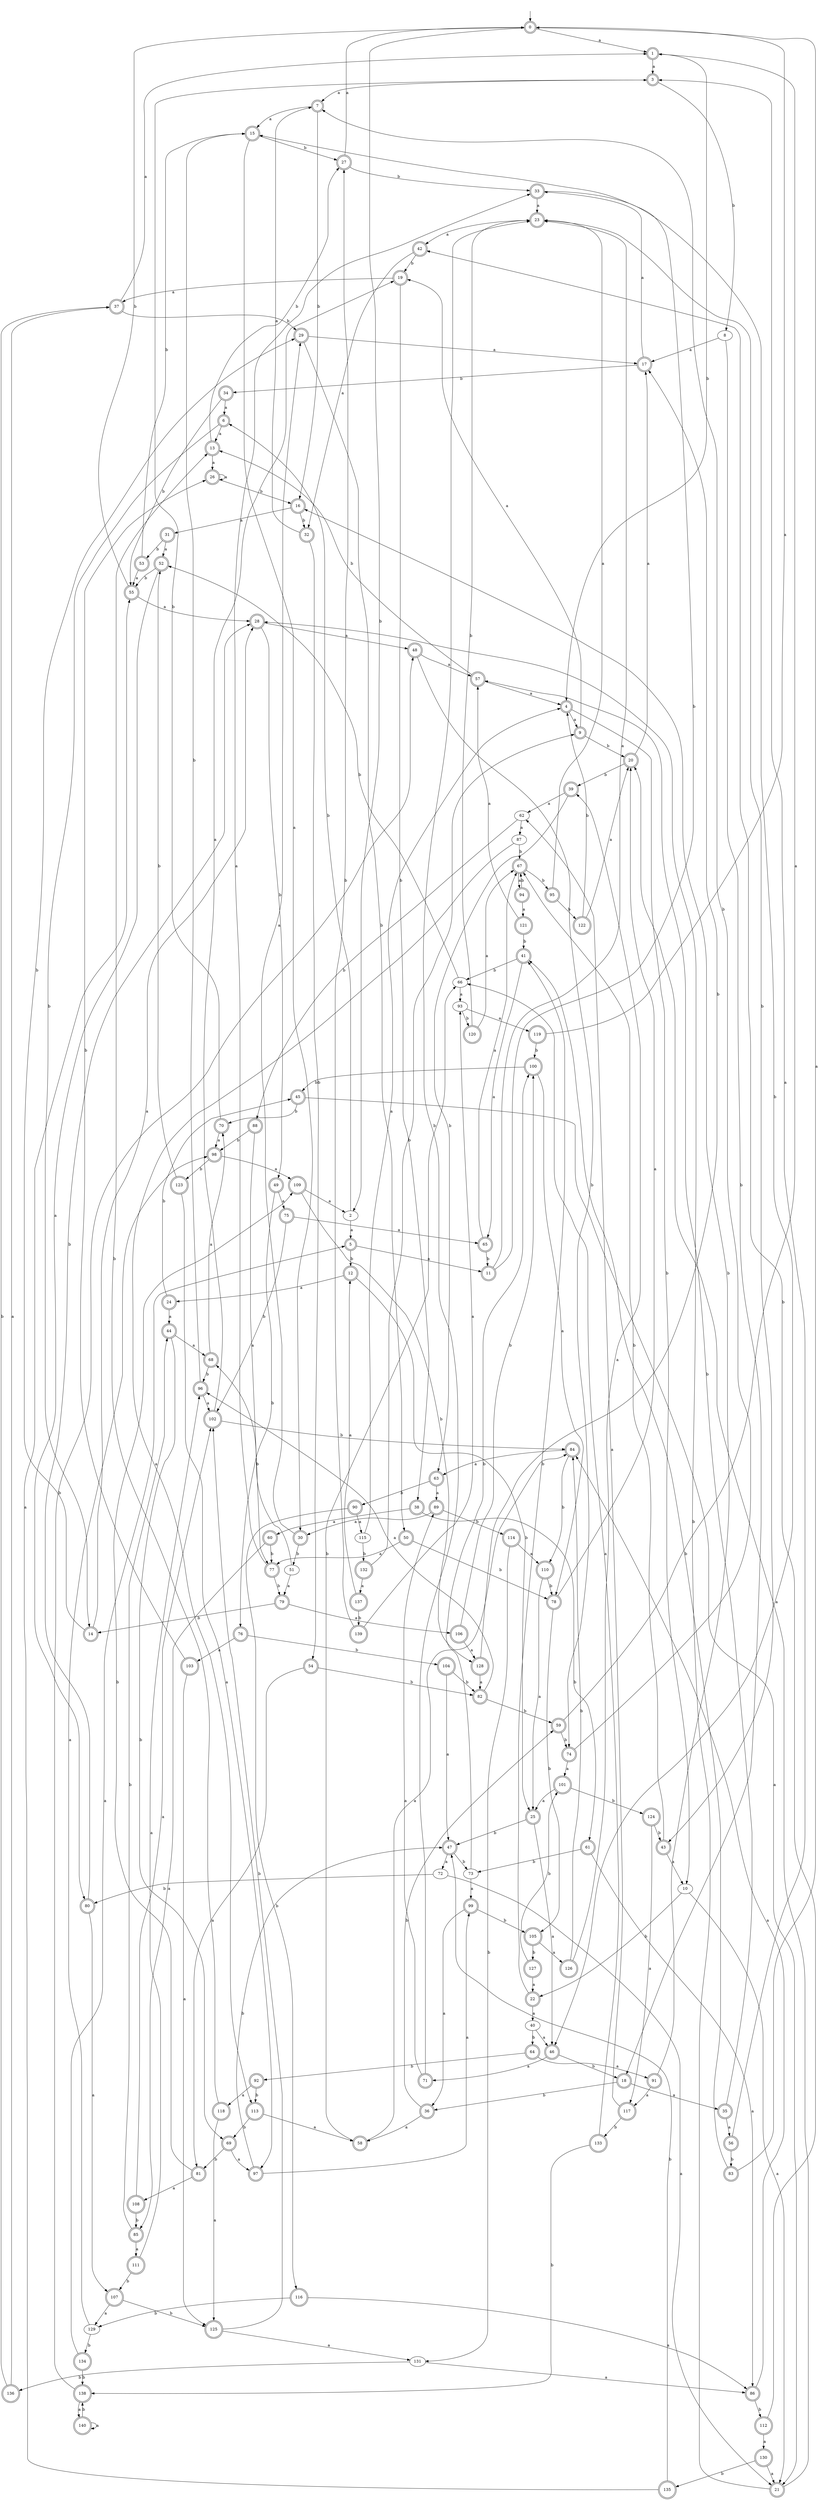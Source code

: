 digraph RandomDFA {
  __start0 [label="", shape=none];
  __start0 -> 0 [label=""];
  0 [shape=circle] [shape=doublecircle]
  0 -> 1 [label="a"]
  0 -> 2 [label="b"]
  1 [shape=doublecircle]
  1 -> 3 [label="a"]
  1 -> 4 [label="b"]
  2
  2 -> 5 [label="a"]
  2 -> 6 [label="b"]
  3 [shape=doublecircle]
  3 -> 7 [label="a"]
  3 -> 8 [label="b"]
  4 [shape=doublecircle]
  4 -> 9 [label="a"]
  4 -> 10 [label="b"]
  5 [shape=doublecircle]
  5 -> 11 [label="a"]
  5 -> 12 [label="b"]
  6 [shape=doublecircle]
  6 -> 13 [label="a"]
  6 -> 14 [label="b"]
  7 [shape=doublecircle]
  7 -> 15 [label="a"]
  7 -> 16 [label="b"]
  8
  8 -> 17 [label="a"]
  8 -> 18 [label="b"]
  9 [shape=doublecircle]
  9 -> 19 [label="a"]
  9 -> 20 [label="b"]
  10
  10 -> 21 [label="a"]
  10 -> 22 [label="b"]
  11 [shape=doublecircle]
  11 -> 23 [label="a"]
  11 -> 15 [label="b"]
  12 [shape=doublecircle]
  12 -> 24 [label="a"]
  12 -> 25 [label="b"]
  13 [shape=doublecircle]
  13 -> 26 [label="a"]
  13 -> 27 [label="b"]
  14 [shape=doublecircle]
  14 -> 28 [label="a"]
  14 -> 29 [label="b"]
  15 [shape=doublecircle]
  15 -> 30 [label="a"]
  15 -> 27 [label="b"]
  16 [shape=doublecircle]
  16 -> 31 [label="a"]
  16 -> 32 [label="b"]
  17 [shape=doublecircle]
  17 -> 33 [label="a"]
  17 -> 34 [label="b"]
  18 [shape=doublecircle]
  18 -> 35 [label="a"]
  18 -> 36 [label="b"]
  19 [shape=doublecircle]
  19 -> 37 [label="a"]
  19 -> 38 [label="b"]
  20 [shape=doublecircle]
  20 -> 17 [label="a"]
  20 -> 39 [label="b"]
  21 [shape=doublecircle]
  21 -> 20 [label="a"]
  21 -> 28 [label="b"]
  22 [shape=doublecircle]
  22 -> 40 [label="a"]
  22 -> 41 [label="b"]
  23 [shape=doublecircle]
  23 -> 42 [label="a"]
  23 -> 43 [label="b"]
  24 [shape=doublecircle]
  24 -> 44 [label="a"]
  24 -> 45 [label="b"]
  25 [shape=doublecircle]
  25 -> 46 [label="a"]
  25 -> 47 [label="b"]
  26 [shape=doublecircle]
  26 -> 26 [label="a"]
  26 -> 16 [label="b"]
  27 [shape=doublecircle]
  27 -> 0 [label="a"]
  27 -> 33 [label="b"]
  28 [shape=doublecircle]
  28 -> 48 [label="a"]
  28 -> 49 [label="b"]
  29 [shape=doublecircle]
  29 -> 17 [label="a"]
  29 -> 50 [label="b"]
  30 [shape=doublecircle]
  30 -> 29 [label="a"]
  30 -> 51 [label="b"]
  31 [shape=doublecircle]
  31 -> 52 [label="a"]
  31 -> 53 [label="b"]
  32 [shape=doublecircle]
  32 -> 7 [label="a"]
  32 -> 54 [label="b"]
  33 [shape=doublecircle]
  33 -> 23 [label="a"]
  33 -> 46 [label="b"]
  34 [shape=doublecircle]
  34 -> 6 [label="a"]
  34 -> 55 [label="b"]
  35 [shape=doublecircle]
  35 -> 56 [label="a"]
  35 -> 57 [label="b"]
  36 [shape=doublecircle]
  36 -> 58 [label="a"]
  36 -> 59 [label="b"]
  37 [shape=doublecircle]
  37 -> 1 [label="a"]
  37 -> 29 [label="b"]
  38 [shape=doublecircle]
  38 -> 60 [label="a"]
  38 -> 61 [label="b"]
  39 [shape=doublecircle]
  39 -> 62 [label="a"]
  39 -> 63 [label="b"]
  40
  40 -> 46 [label="a"]
  40 -> 64 [label="b"]
  41 [shape=doublecircle]
  41 -> 65 [label="a"]
  41 -> 66 [label="b"]
  42 [shape=doublecircle]
  42 -> 32 [label="a"]
  42 -> 19 [label="b"]
  43 [shape=doublecircle]
  43 -> 10 [label="a"]
  43 -> 67 [label="b"]
  44 [shape=doublecircle]
  44 -> 68 [label="a"]
  44 -> 69 [label="b"]
  45 [shape=doublecircle]
  45 -> 21 [label="a"]
  45 -> 70 [label="b"]
  46 [shape=doublecircle]
  46 -> 71 [label="a"]
  46 -> 18 [label="b"]
  47 [shape=doublecircle]
  47 -> 72 [label="a"]
  47 -> 73 [label="b"]
  48 [shape=doublecircle]
  48 -> 57 [label="a"]
  48 -> 74 [label="b"]
  49 [shape=doublecircle]
  49 -> 75 [label="a"]
  49 -> 76 [label="b"]
  50 [shape=doublecircle]
  50 -> 77 [label="a"]
  50 -> 78 [label="b"]
  51
  51 -> 79 [label="a"]
  51 -> 68 [label="b"]
  52 [shape=doublecircle]
  52 -> 80 [label="a"]
  52 -> 55 [label="b"]
  53 [shape=doublecircle]
  53 -> 55 [label="a"]
  53 -> 15 [label="b"]
  54 [shape=doublecircle]
  54 -> 81 [label="a"]
  54 -> 82 [label="b"]
  55 [shape=doublecircle]
  55 -> 28 [label="a"]
  55 -> 0 [label="b"]
  56 [shape=doublecircle]
  56 -> 3 [label="a"]
  56 -> 83 [label="b"]
  57 [shape=doublecircle]
  57 -> 4 [label="a"]
  57 -> 13 [label="b"]
  58 [shape=doublecircle]
  58 -> 84 [label="a"]
  58 -> 66 [label="b"]
  59 [shape=doublecircle]
  59 -> 1 [label="a"]
  59 -> 74 [label="b"]
  60 [shape=doublecircle]
  60 -> 85 [label="a"]
  60 -> 77 [label="b"]
  61 [shape=doublecircle]
  61 -> 86 [label="a"]
  61 -> 73 [label="b"]
  62
  62 -> 87 [label="a"]
  62 -> 88 [label="b"]
  63 [shape=doublecircle]
  63 -> 89 [label="a"]
  63 -> 90 [label="b"]
  64 [shape=doublecircle]
  64 -> 91 [label="a"]
  64 -> 92 [label="b"]
  65 [shape=doublecircle]
  65 -> 67 [label="a"]
  65 -> 11 [label="b"]
  66
  66 -> 93 [label="a"]
  66 -> 52 [label="b"]
  67 [shape=doublecircle]
  67 -> 94 [label="a"]
  67 -> 95 [label="b"]
  68 [shape=doublecircle]
  68 -> 70 [label="a"]
  68 -> 96 [label="b"]
  69 [shape=doublecircle]
  69 -> 97 [label="a"]
  69 -> 81 [label="b"]
  70 [shape=doublecircle]
  70 -> 98 [label="a"]
  70 -> 3 [label="b"]
  71 [shape=doublecircle]
  71 -> 89 [label="a"]
  71 -> 23 [label="b"]
  72
  72 -> 21 [label="a"]
  72 -> 80 [label="b"]
  73
  73 -> 99 [label="a"]
  73 -> 100 [label="b"]
  74 [shape=doublecircle]
  74 -> 101 [label="a"]
  74 -> 7 [label="b"]
  75 [shape=doublecircle]
  75 -> 65 [label="a"]
  75 -> 102 [label="b"]
  76 [shape=doublecircle]
  76 -> 103 [label="a"]
  76 -> 104 [label="b"]
  77 [shape=doublecircle]
  77 -> 33 [label="a"]
  77 -> 79 [label="b"]
  78 [shape=doublecircle]
  78 -> 20 [label="a"]
  78 -> 105 [label="b"]
  79 [shape=doublecircle]
  79 -> 106 [label="a"]
  79 -> 14 [label="b"]
  80 [shape=doublecircle]
  80 -> 107 [label="a"]
  80 -> 28 [label="b"]
  81 [shape=doublecircle]
  81 -> 108 [label="a"]
  81 -> 109 [label="b"]
  82 [shape=doublecircle]
  82 -> 96 [label="a"]
  82 -> 59 [label="b"]
  83 [shape=doublecircle]
  83 -> 0 [label="a"]
  83 -> 41 [label="b"]
  84 [shape=doublecircle]
  84 -> 63 [label="a"]
  84 -> 110 [label="b"]
  85 [shape=doublecircle]
  85 -> 111 [label="a"]
  85 -> 44 [label="b"]
  86 [shape=doublecircle]
  86 -> 84 [label="a"]
  86 -> 112 [label="b"]
  87
  87 -> 113 [label="a"]
  87 -> 67 [label="b"]
  88 [shape=doublecircle]
  88 -> 77 [label="a"]
  88 -> 98 [label="b"]
  89 [shape=doublecircle]
  89 -> 30 [label="a"]
  89 -> 114 [label="b"]
  90 [shape=doublecircle]
  90 -> 115 [label="a"]
  90 -> 116 [label="b"]
  91 [shape=doublecircle]
  91 -> 117 [label="a"]
  91 -> 16 [label="b"]
  92 [shape=doublecircle]
  92 -> 118 [label="a"]
  92 -> 113 [label="b"]
  93
  93 -> 119 [label="a"]
  93 -> 120 [label="b"]
  94 [shape=doublecircle]
  94 -> 121 [label="a"]
  94 -> 67 [label="b"]
  95 [shape=doublecircle]
  95 -> 23 [label="a"]
  95 -> 122 [label="b"]
  96 [shape=doublecircle]
  96 -> 102 [label="a"]
  96 -> 15 [label="b"]
  97 [shape=doublecircle]
  97 -> 99 [label="a"]
  97 -> 47 [label="b"]
  98 [shape=doublecircle]
  98 -> 109 [label="a"]
  98 -> 123 [label="b"]
  99 [shape=doublecircle]
  99 -> 36 [label="a"]
  99 -> 105 [label="b"]
  100 [shape=doublecircle]
  100 -> 78 [label="a"]
  100 -> 45 [label="b"]
  101 [shape=doublecircle]
  101 -> 25 [label="a"]
  101 -> 124 [label="b"]
  102 [shape=doublecircle]
  102 -> 19 [label="a"]
  102 -> 84 [label="b"]
  103 [shape=doublecircle]
  103 -> 125 [label="a"]
  103 -> 26 [label="b"]
  104 [shape=doublecircle]
  104 -> 47 [label="a"]
  104 -> 82 [label="b"]
  105 [shape=doublecircle]
  105 -> 126 [label="a"]
  105 -> 127 [label="b"]
  106 [shape=doublecircle]
  106 -> 128 [label="a"]
  106 -> 100 [label="b"]
  107 [shape=doublecircle]
  107 -> 129 [label="a"]
  107 -> 125 [label="b"]
  108 [shape=doublecircle]
  108 -> 102 [label="a"]
  108 -> 85 [label="b"]
  109 [shape=doublecircle]
  109 -> 2 [label="a"]
  109 -> 128 [label="b"]
  110 [shape=doublecircle]
  110 -> 25 [label="a"]
  110 -> 78 [label="b"]
  111 [shape=doublecircle]
  111 -> 96 [label="a"]
  111 -> 107 [label="b"]
  112 [shape=doublecircle]
  112 -> 130 [label="a"]
  112 -> 42 [label="b"]
  113 [shape=doublecircle]
  113 -> 58 [label="a"]
  113 -> 69 [label="b"]
  114 [shape=doublecircle]
  114 -> 110 [label="a"]
  114 -> 131 [label="b"]
  115
  115 -> 4 [label="a"]
  115 -> 132 [label="b"]
  116 [shape=doublecircle]
  116 -> 86 [label="a"]
  116 -> 129 [label="b"]
  117 [shape=doublecircle]
  117 -> 62 [label="a"]
  117 -> 133 [label="b"]
  118 [shape=doublecircle]
  118 -> 125 [label="a"]
  118 -> 13 [label="b"]
  119 [shape=doublecircle]
  119 -> 0 [label="a"]
  119 -> 100 [label="b"]
  120 [shape=doublecircle]
  120 -> 67 [label="a"]
  120 -> 23 [label="b"]
  121 [shape=doublecircle]
  121 -> 57 [label="a"]
  121 -> 41 [label="b"]
  122 [shape=doublecircle]
  122 -> 20 [label="a"]
  122 -> 4 [label="b"]
  123 [shape=doublecircle]
  123 -> 97 [label="a"]
  123 -> 52 [label="b"]
  124 [shape=doublecircle]
  124 -> 117 [label="a"]
  124 -> 43 [label="b"]
  125 [shape=doublecircle]
  125 -> 131 [label="a"]
  125 -> 102 [label="b"]
  126 [shape=doublecircle]
  126 -> 39 [label="a"]
  126 -> 84 [label="b"]
  127 [shape=doublecircle]
  127 -> 22 [label="a"]
  127 -> 101 [label="b"]
  128 [shape=doublecircle]
  128 -> 82 [label="a"]
  128 -> 17 [label="b"]
  129
  129 -> 98 [label="a"]
  129 -> 134 [label="b"]
  130 [shape=doublecircle]
  130 -> 21 [label="a"]
  130 -> 135 [label="b"]
  131
  131 -> 86 [label="a"]
  131 -> 136 [label="b"]
  132 [shape=doublecircle]
  132 -> 137 [label="a"]
  132 -> 9 [label="b"]
  133 [shape=doublecircle]
  133 -> 66 [label="a"]
  133 -> 138 [label="b"]
  134 [shape=doublecircle]
  134 -> 5 [label="a"]
  134 -> 138 [label="b"]
  135 [shape=doublecircle]
  135 -> 55 [label="a"]
  135 -> 47 [label="b"]
  136 [shape=doublecircle]
  136 -> 37 [label="a"]
  136 -> 37 [label="b"]
  137 [shape=doublecircle]
  137 -> 12 [label="a"]
  137 -> 139 [label="b"]
  138 [shape=doublecircle]
  138 -> 140 [label="a"]
  138 -> 48 [label="b"]
  139 [shape=doublecircle]
  139 -> 93 [label="a"]
  139 -> 27 [label="b"]
  140 [shape=doublecircle]
  140 -> 140 [label="a"]
  140 -> 138 [label="b"]
}
